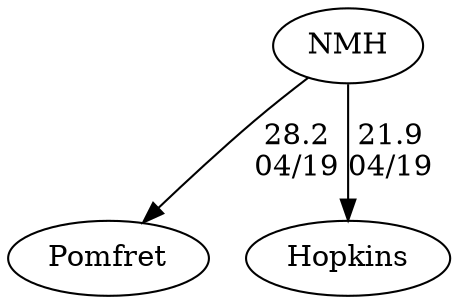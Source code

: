 digraph girls3foursNMH {NMH [URL="girls3foursNMHNMH.html"];Pomfret [URL="girls3foursNMHPomfret.html"];Hopkins [URL="girls3foursNMHHopkins.html"];NMH -> Hopkins[label="21.9
04/19", weight="79", tooltip="NEIRA Girls Fours, Pomfret vs. Hopkins, NMB, St. Mary's-Lynn			
Distance: 1500m Conditions: Consistent crossing tailwind (~7-13MPH), with occasional stronger gusts. Light chop after the first 500M. Hopkins' oar popped out of the oarlock in the 3rd boat race in the last 200m and they had to stop to reset for a few seconds. Comments: Tailwinds increased somewhat during the course of racing. Order of girls races: G1, G4, G3, G2, G5. (There was an hour and fifteen minutes between the G2 and G5 race. 15 minutes between the other four races.)
None", URL="https://www.row2k.com/results/resultspage.cfm?UID=4DE358C946007063FCBBB37DE8C21C1A&cat=1", random="random"]; 
NMH -> Pomfret[label="28.2
04/19", weight="72", tooltip="NEIRA Girls Fours, Pomfret vs. Hopkins, NMB, St. Mary's-Lynn			
Distance: 1500m Conditions: Consistent crossing tailwind (~7-13MPH), with occasional stronger gusts. Light chop after the first 500M. Hopkins' oar popped out of the oarlock in the 3rd boat race in the last 200m and they had to stop to reset for a few seconds. Comments: Tailwinds increased somewhat during the course of racing. Order of girls races: G1, G4, G3, G2, G5. (There was an hour and fifteen minutes between the G2 and G5 race. 15 minutes between the other four races.)
None", URL="https://www.row2k.com/results/resultspage.cfm?UID=4DE358C946007063FCBBB37DE8C21C1A&cat=1", random="random"]}